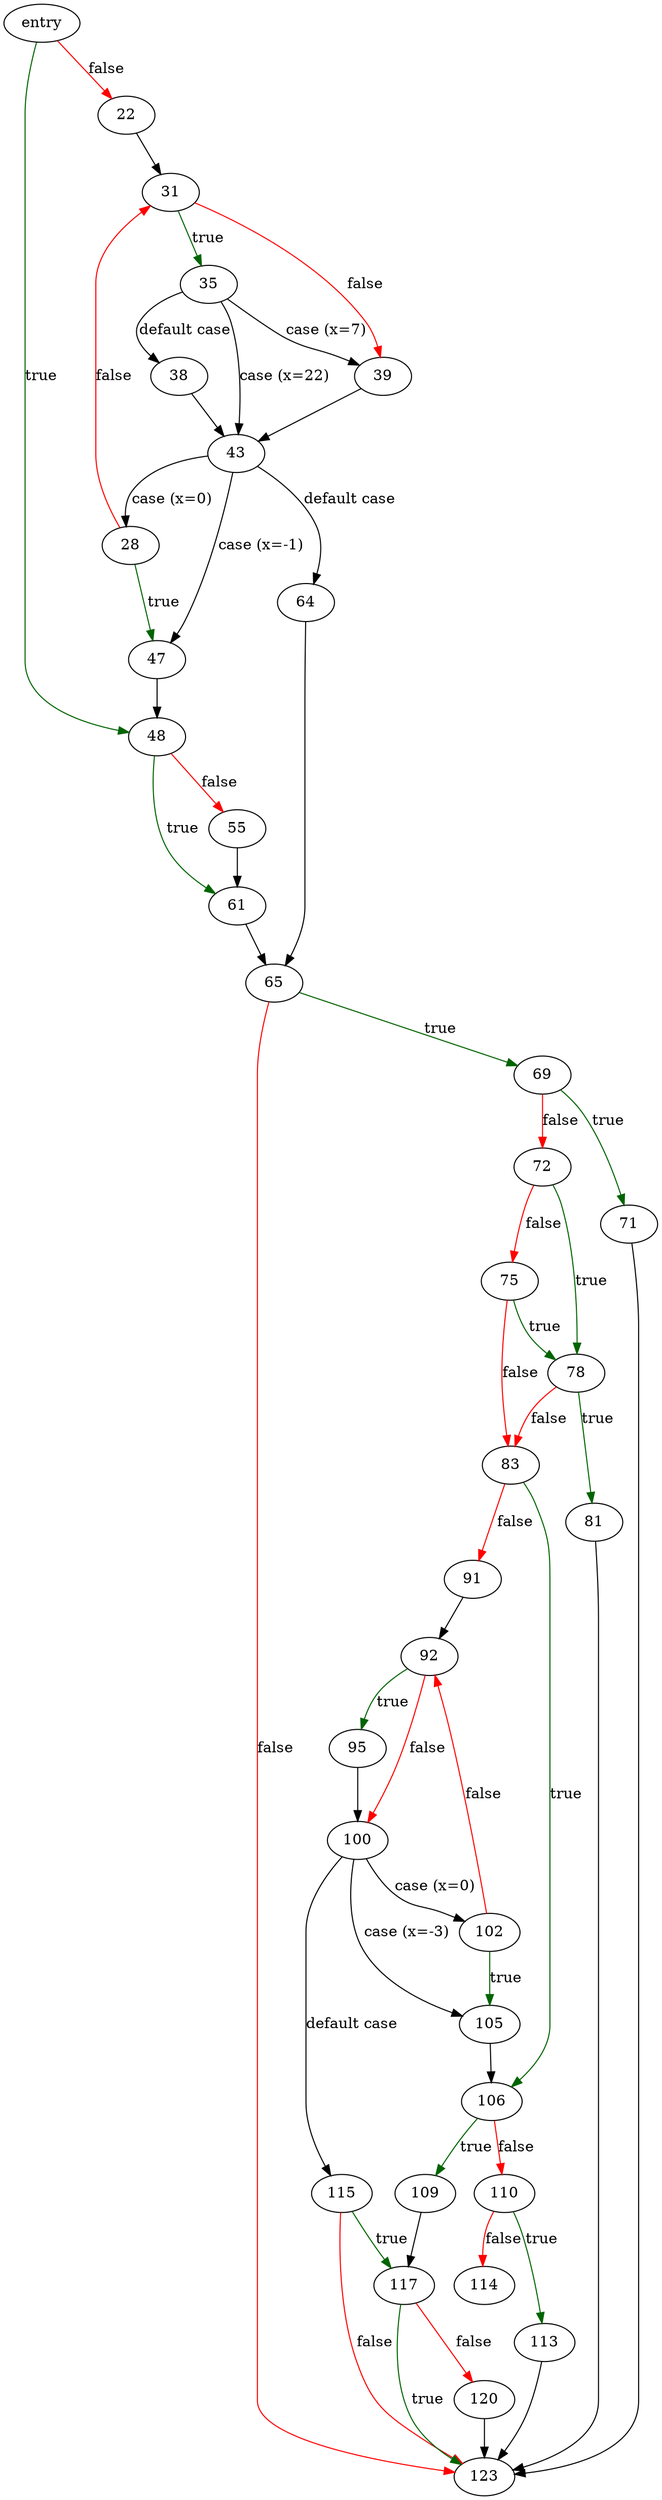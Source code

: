 digraph "mem_cd_iconv" {
	// Node definitions.
	5 [label=entry];
	22;
	28;
	31;
	35;
	38;
	39;
	43;
	47;
	48;
	55;
	61;
	64;
	65;
	69;
	71;
	72;
	75;
	78;
	81;
	83;
	91;
	92;
	95;
	100;
	102;
	105;
	106;
	109;
	110;
	113;
	114;
	115;
	117;
	120;
	123;

	// Edge definitions.
	5 -> 22 [
		color=red
		label=false
	];
	5 -> 48 [
		color=darkgreen
		label=true
	];
	22 -> 31;
	28 -> 31 [
		color=red
		label=false
	];
	28 -> 47 [
		color=darkgreen
		label=true
	];
	31 -> 35 [
		color=darkgreen
		label=true
	];
	31 -> 39 [
		color=red
		label=false
	];
	35 -> 38 [label="default case"];
	35 -> 39 [label="case (x=7)"];
	35 -> 43 [label="case (x=22)"];
	38 -> 43;
	39 -> 43;
	43 -> 28 [label="case (x=0)"];
	43 -> 47 [label="case (x=-1)"];
	43 -> 64 [label="default case"];
	47 -> 48;
	48 -> 55 [
		color=red
		label=false
	];
	48 -> 61 [
		color=darkgreen
		label=true
	];
	55 -> 61;
	61 -> 65;
	64 -> 65;
	65 -> 69 [
		color=darkgreen
		label=true
	];
	65 -> 123 [
		color=red
		label=false
	];
	69 -> 71 [
		color=darkgreen
		label=true
	];
	69 -> 72 [
		color=red
		label=false
	];
	71 -> 123;
	72 -> 75 [
		color=red
		label=false
	];
	72 -> 78 [
		color=darkgreen
		label=true
	];
	75 -> 78 [
		color=darkgreen
		label=true
	];
	75 -> 83 [
		color=red
		label=false
	];
	78 -> 81 [
		color=darkgreen
		label=true
	];
	78 -> 83 [
		color=red
		label=false
	];
	81 -> 123;
	83 -> 91 [
		color=red
		label=false
	];
	83 -> 106 [
		color=darkgreen
		label=true
	];
	91 -> 92;
	92 -> 95 [
		color=darkgreen
		label=true
	];
	92 -> 100 [
		color=red
		label=false
	];
	95 -> 100;
	100 -> 102 [label="case (x=0)"];
	100 -> 105 [label="case (x=-3)"];
	100 -> 115 [label="default case"];
	102 -> 92 [
		color=red
		label=false
	];
	102 -> 105 [
		color=darkgreen
		label=true
	];
	105 -> 106;
	106 -> 109 [
		color=darkgreen
		label=true
	];
	106 -> 110 [
		color=red
		label=false
	];
	109 -> 117;
	110 -> 113 [
		color=darkgreen
		label=true
	];
	110 -> 114 [
		color=red
		label=false
	];
	113 -> 123;
	115 -> 117 [
		color=darkgreen
		label=true
	];
	115 -> 123 [
		color=red
		label=false
	];
	117 -> 120 [
		color=red
		label=false
	];
	117 -> 123 [
		color=darkgreen
		label=true
	];
	120 -> 123;
}